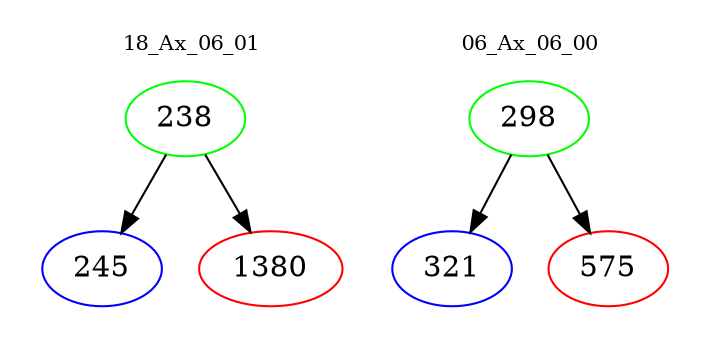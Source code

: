 digraph{
subgraph cluster_0 {
color = white
label = "18_Ax_06_01";
fontsize=10;
T0_238 [label="238", color="green"]
T0_238 -> T0_245 [color="black"]
T0_245 [label="245", color="blue"]
T0_238 -> T0_1380 [color="black"]
T0_1380 [label="1380", color="red"]
}
subgraph cluster_1 {
color = white
label = "06_Ax_06_00";
fontsize=10;
T1_298 [label="298", color="green"]
T1_298 -> T1_321 [color="black"]
T1_321 [label="321", color="blue"]
T1_298 -> T1_575 [color="black"]
T1_575 [label="575", color="red"]
}
}
